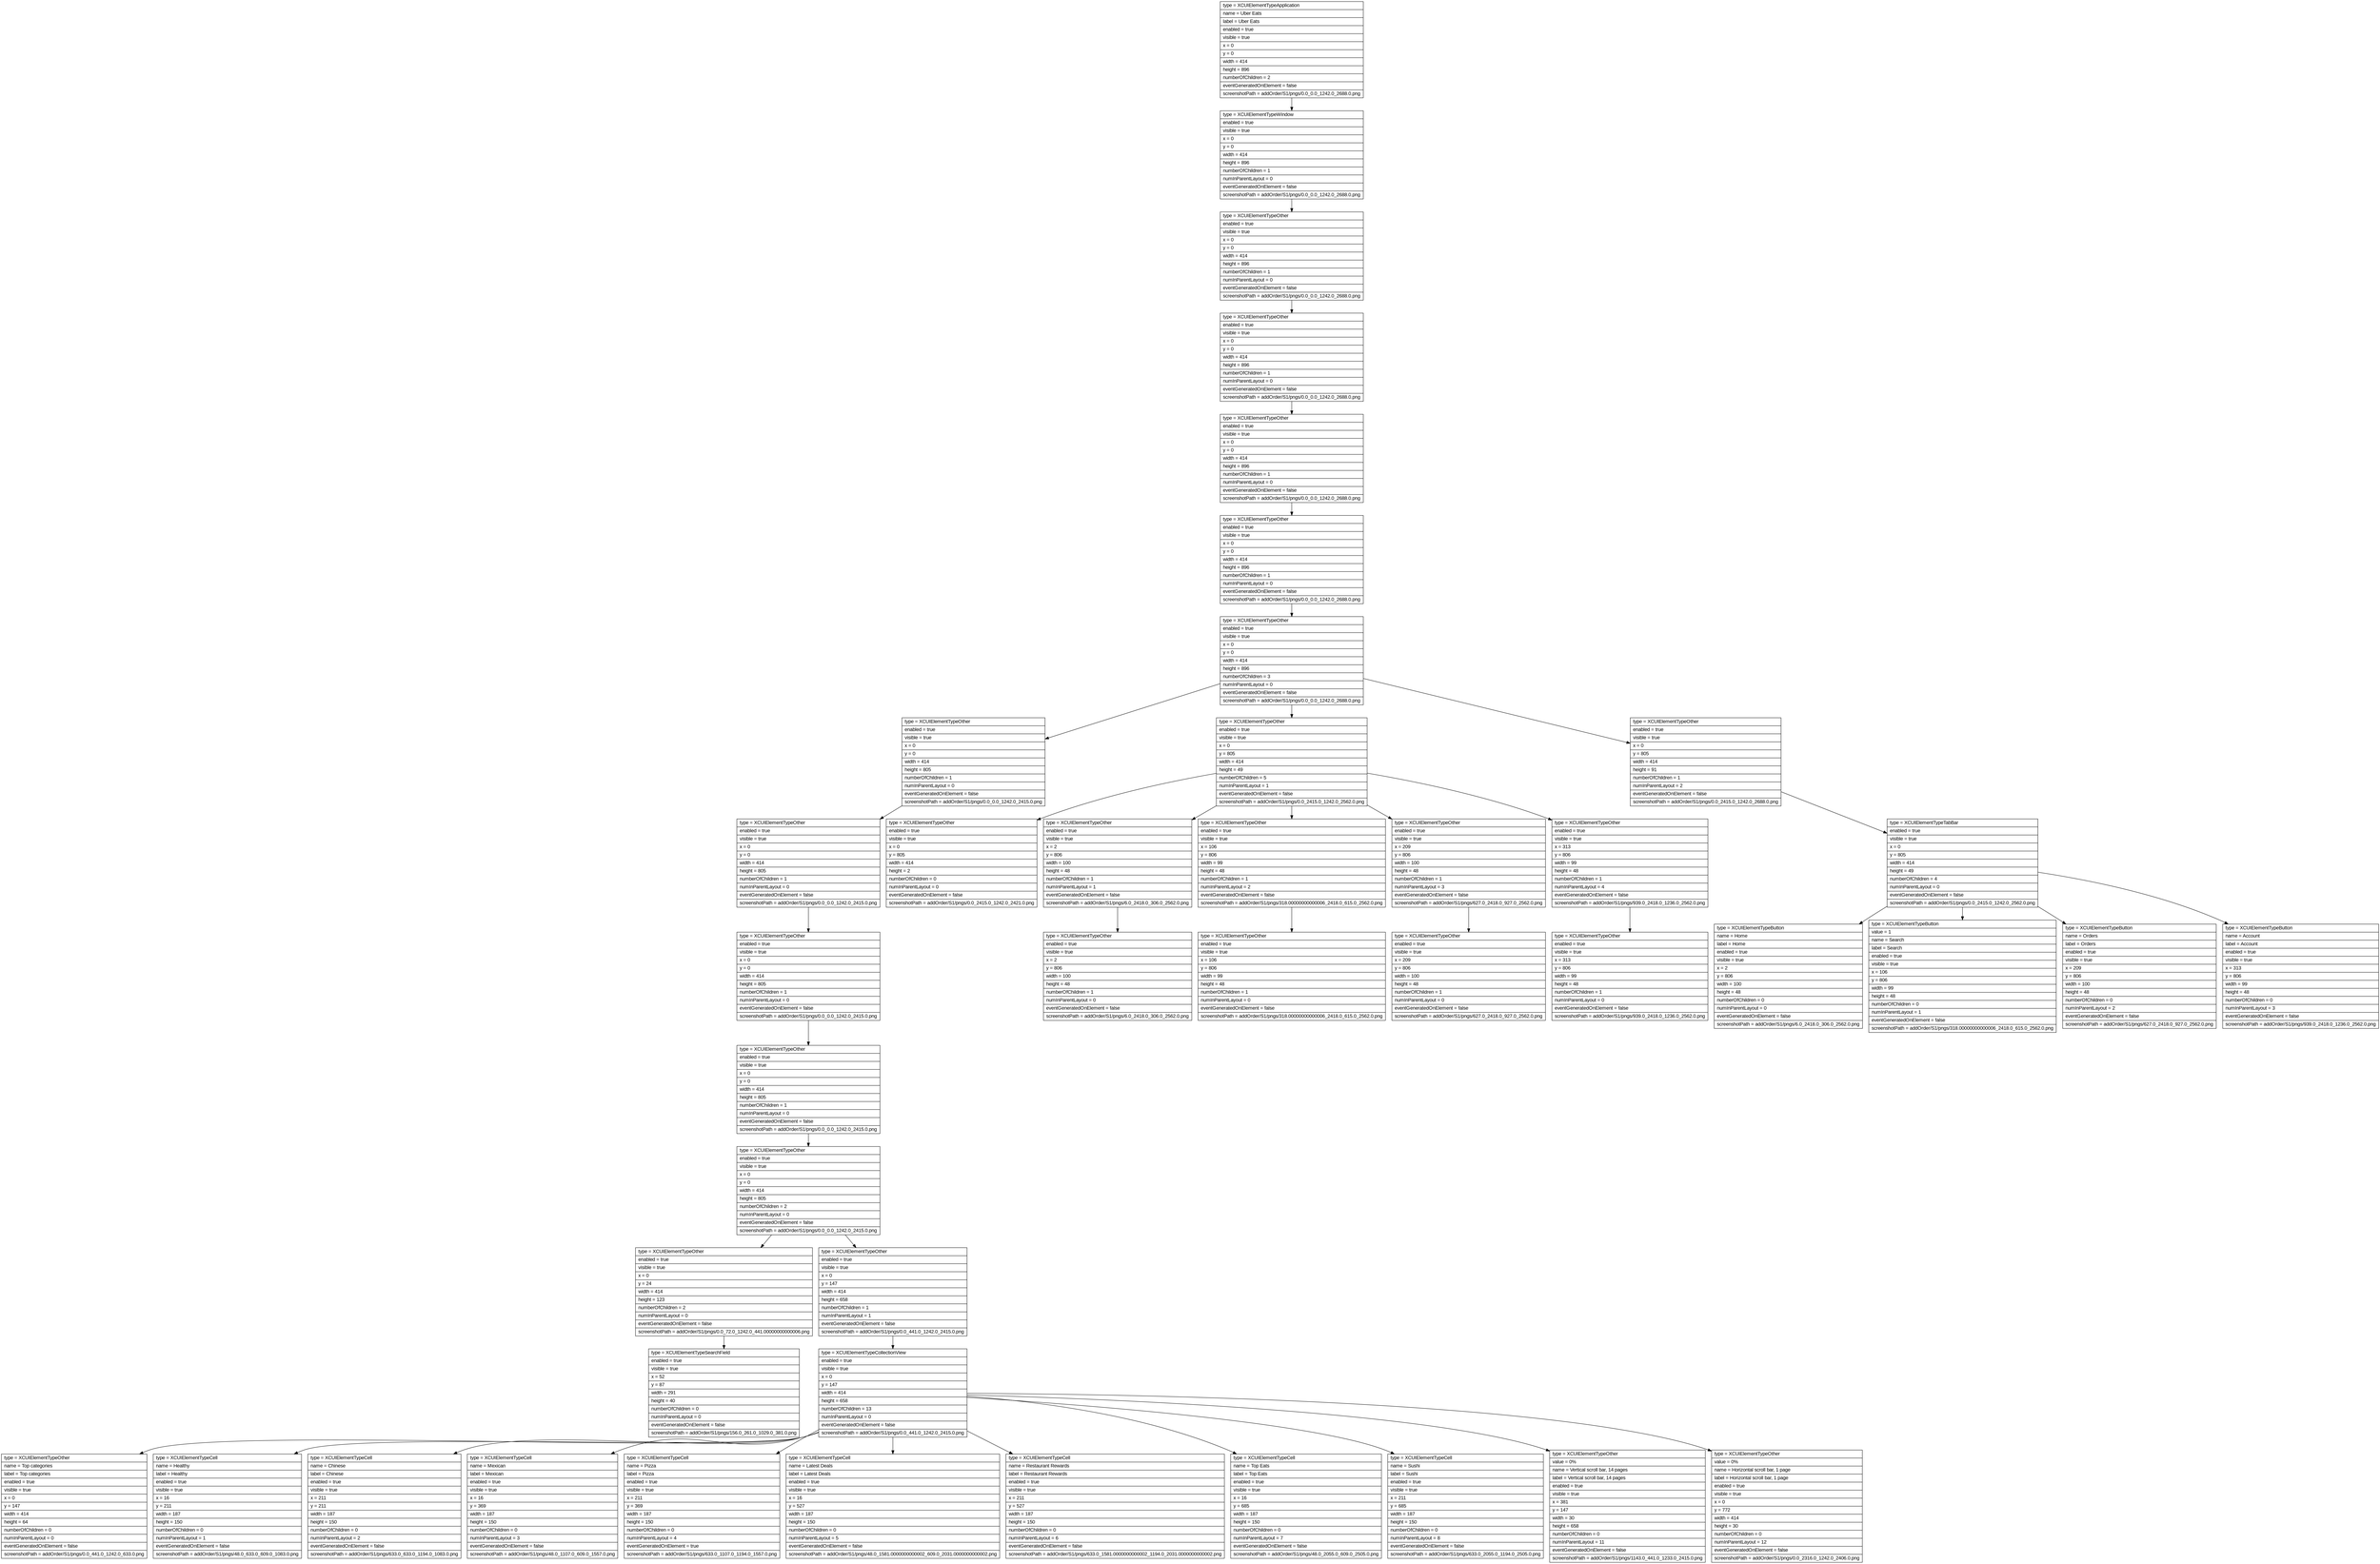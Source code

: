 digraph Layout {

	node [shape=record fontname=Arial];

	0	[label="{type = XCUIElementTypeApplication\l|name = Uber Eats\l|label = Uber Eats\l|enabled = true\l|visible = true\l|x = 0\l|y = 0\l|width = 414\l|height = 896\l|numberOfChildren = 2\l|eventGeneratedOnElement = false \l|screenshotPath = addOrder/S1/pngs/0.0_0.0_1242.0_2688.0.png\l}"]
	1	[label="{type = XCUIElementTypeWindow\l|enabled = true\l|visible = true\l|x = 0\l|y = 0\l|width = 414\l|height = 896\l|numberOfChildren = 1\l|numInParentLayout = 0\l|eventGeneratedOnElement = false \l|screenshotPath = addOrder/S1/pngs/0.0_0.0_1242.0_2688.0.png\l}"]
	2	[label="{type = XCUIElementTypeOther\l|enabled = true\l|visible = true\l|x = 0\l|y = 0\l|width = 414\l|height = 896\l|numberOfChildren = 1\l|numInParentLayout = 0\l|eventGeneratedOnElement = false \l|screenshotPath = addOrder/S1/pngs/0.0_0.0_1242.0_2688.0.png\l}"]
	3	[label="{type = XCUIElementTypeOther\l|enabled = true\l|visible = true\l|x = 0\l|y = 0\l|width = 414\l|height = 896\l|numberOfChildren = 1\l|numInParentLayout = 0\l|eventGeneratedOnElement = false \l|screenshotPath = addOrder/S1/pngs/0.0_0.0_1242.0_2688.0.png\l}"]
	4	[label="{type = XCUIElementTypeOther\l|enabled = true\l|visible = true\l|x = 0\l|y = 0\l|width = 414\l|height = 896\l|numberOfChildren = 1\l|numInParentLayout = 0\l|eventGeneratedOnElement = false \l|screenshotPath = addOrder/S1/pngs/0.0_0.0_1242.0_2688.0.png\l}"]
	5	[label="{type = XCUIElementTypeOther\l|enabled = true\l|visible = true\l|x = 0\l|y = 0\l|width = 414\l|height = 896\l|numberOfChildren = 1\l|numInParentLayout = 0\l|eventGeneratedOnElement = false \l|screenshotPath = addOrder/S1/pngs/0.0_0.0_1242.0_2688.0.png\l}"]
	6	[label="{type = XCUIElementTypeOther\l|enabled = true\l|visible = true\l|x = 0\l|y = 0\l|width = 414\l|height = 896\l|numberOfChildren = 3\l|numInParentLayout = 0\l|eventGeneratedOnElement = false \l|screenshotPath = addOrder/S1/pngs/0.0_0.0_1242.0_2688.0.png\l}"]
	7	[label="{type = XCUIElementTypeOther\l|enabled = true\l|visible = true\l|x = 0\l|y = 0\l|width = 414\l|height = 805\l|numberOfChildren = 1\l|numInParentLayout = 0\l|eventGeneratedOnElement = false \l|screenshotPath = addOrder/S1/pngs/0.0_0.0_1242.0_2415.0.png\l}"]
	8	[label="{type = XCUIElementTypeOther\l|enabled = true\l|visible = true\l|x = 0\l|y = 805\l|width = 414\l|height = 49\l|numberOfChildren = 5\l|numInParentLayout = 1\l|eventGeneratedOnElement = false \l|screenshotPath = addOrder/S1/pngs/0.0_2415.0_1242.0_2562.0.png\l}"]
	9	[label="{type = XCUIElementTypeOther\l|enabled = true\l|visible = true\l|x = 0\l|y = 805\l|width = 414\l|height = 91\l|numberOfChildren = 1\l|numInParentLayout = 2\l|eventGeneratedOnElement = false \l|screenshotPath = addOrder/S1/pngs/0.0_2415.0_1242.0_2688.0.png\l}"]
	10	[label="{type = XCUIElementTypeOther\l|enabled = true\l|visible = true\l|x = 0\l|y = 0\l|width = 414\l|height = 805\l|numberOfChildren = 1\l|numInParentLayout = 0\l|eventGeneratedOnElement = false \l|screenshotPath = addOrder/S1/pngs/0.0_0.0_1242.0_2415.0.png\l}"]
	11	[label="{type = XCUIElementTypeOther\l|enabled = true\l|visible = true\l|x = 0\l|y = 805\l|width = 414\l|height = 2\l|numberOfChildren = 0\l|numInParentLayout = 0\l|eventGeneratedOnElement = false \l|screenshotPath = addOrder/S1/pngs/0.0_2415.0_1242.0_2421.0.png\l}"]
	12	[label="{type = XCUIElementTypeOther\l|enabled = true\l|visible = true\l|x = 2\l|y = 806\l|width = 100\l|height = 48\l|numberOfChildren = 1\l|numInParentLayout = 1\l|eventGeneratedOnElement = false \l|screenshotPath = addOrder/S1/pngs/6.0_2418.0_306.0_2562.0.png\l}"]
	13	[label="{type = XCUIElementTypeOther\l|enabled = true\l|visible = true\l|x = 106\l|y = 806\l|width = 99\l|height = 48\l|numberOfChildren = 1\l|numInParentLayout = 2\l|eventGeneratedOnElement = false \l|screenshotPath = addOrder/S1/pngs/318.00000000000006_2418.0_615.0_2562.0.png\l}"]
	14	[label="{type = XCUIElementTypeOther\l|enabled = true\l|visible = true\l|x = 209\l|y = 806\l|width = 100\l|height = 48\l|numberOfChildren = 1\l|numInParentLayout = 3\l|eventGeneratedOnElement = false \l|screenshotPath = addOrder/S1/pngs/627.0_2418.0_927.0_2562.0.png\l}"]
	15	[label="{type = XCUIElementTypeOther\l|enabled = true\l|visible = true\l|x = 313\l|y = 806\l|width = 99\l|height = 48\l|numberOfChildren = 1\l|numInParentLayout = 4\l|eventGeneratedOnElement = false \l|screenshotPath = addOrder/S1/pngs/939.0_2418.0_1236.0_2562.0.png\l}"]
	16	[label="{type = XCUIElementTypeTabBar\l|enabled = true\l|visible = true\l|x = 0\l|y = 805\l|width = 414\l|height = 49\l|numberOfChildren = 4\l|numInParentLayout = 0\l|eventGeneratedOnElement = false \l|screenshotPath = addOrder/S1/pngs/0.0_2415.0_1242.0_2562.0.png\l}"]
	17	[label="{type = XCUIElementTypeOther\l|enabled = true\l|visible = true\l|x = 0\l|y = 0\l|width = 414\l|height = 805\l|numberOfChildren = 1\l|numInParentLayout = 0\l|eventGeneratedOnElement = false \l|screenshotPath = addOrder/S1/pngs/0.0_0.0_1242.0_2415.0.png\l}"]
	18	[label="{type = XCUIElementTypeOther\l|enabled = true\l|visible = true\l|x = 2\l|y = 806\l|width = 100\l|height = 48\l|numberOfChildren = 1\l|numInParentLayout = 0\l|eventGeneratedOnElement = false \l|screenshotPath = addOrder/S1/pngs/6.0_2418.0_306.0_2562.0.png\l}"]
	19	[label="{type = XCUIElementTypeOther\l|enabled = true\l|visible = true\l|x = 106\l|y = 806\l|width = 99\l|height = 48\l|numberOfChildren = 1\l|numInParentLayout = 0\l|eventGeneratedOnElement = false \l|screenshotPath = addOrder/S1/pngs/318.00000000000006_2418.0_615.0_2562.0.png\l}"]
	20	[label="{type = XCUIElementTypeOther\l|enabled = true\l|visible = true\l|x = 209\l|y = 806\l|width = 100\l|height = 48\l|numberOfChildren = 1\l|numInParentLayout = 0\l|eventGeneratedOnElement = false \l|screenshotPath = addOrder/S1/pngs/627.0_2418.0_927.0_2562.0.png\l}"]
	21	[label="{type = XCUIElementTypeOther\l|enabled = true\l|visible = true\l|x = 313\l|y = 806\l|width = 99\l|height = 48\l|numberOfChildren = 1\l|numInParentLayout = 0\l|eventGeneratedOnElement = false \l|screenshotPath = addOrder/S1/pngs/939.0_2418.0_1236.0_2562.0.png\l}"]
	22	[label="{type = XCUIElementTypeButton\l|name = Home\l|label = Home\l|enabled = true\l|visible = true\l|x = 2\l|y = 806\l|width = 100\l|height = 48\l|numberOfChildren = 0\l|numInParentLayout = 0\l|eventGeneratedOnElement = false \l|screenshotPath = addOrder/S1/pngs/6.0_2418.0_306.0_2562.0.png\l}"]
	23	[label="{type = XCUIElementTypeButton\l|value = 1\l|name = Search\l|label = Search\l|enabled = true\l|visible = true\l|x = 106\l|y = 806\l|width = 99\l|height = 48\l|numberOfChildren = 0\l|numInParentLayout = 1\l|eventGeneratedOnElement = false \l|screenshotPath = addOrder/S1/pngs/318.00000000000006_2418.0_615.0_2562.0.png\l}"]
	24	[label="{type = XCUIElementTypeButton\l|name = Orders\l|label = Orders\l|enabled = true\l|visible = true\l|x = 209\l|y = 806\l|width = 100\l|height = 48\l|numberOfChildren = 0\l|numInParentLayout = 2\l|eventGeneratedOnElement = false \l|screenshotPath = addOrder/S1/pngs/627.0_2418.0_927.0_2562.0.png\l}"]
	25	[label="{type = XCUIElementTypeButton\l|name = Account\l|label = Account\l|enabled = true\l|visible = true\l|x = 313\l|y = 806\l|width = 99\l|height = 48\l|numberOfChildren = 0\l|numInParentLayout = 3\l|eventGeneratedOnElement = false \l|screenshotPath = addOrder/S1/pngs/939.0_2418.0_1236.0_2562.0.png\l}"]
	26	[label="{type = XCUIElementTypeOther\l|enabled = true\l|visible = true\l|x = 0\l|y = 0\l|width = 414\l|height = 805\l|numberOfChildren = 1\l|numInParentLayout = 0\l|eventGeneratedOnElement = false \l|screenshotPath = addOrder/S1/pngs/0.0_0.0_1242.0_2415.0.png\l}"]
	27	[label="{type = XCUIElementTypeOther\l|enabled = true\l|visible = true\l|x = 0\l|y = 0\l|width = 414\l|height = 805\l|numberOfChildren = 2\l|numInParentLayout = 0\l|eventGeneratedOnElement = false \l|screenshotPath = addOrder/S1/pngs/0.0_0.0_1242.0_2415.0.png\l}"]
	28	[label="{type = XCUIElementTypeOther\l|enabled = true\l|visible = true\l|x = 0\l|y = 24\l|width = 414\l|height = 123\l|numberOfChildren = 2\l|numInParentLayout = 0\l|eventGeneratedOnElement = false \l|screenshotPath = addOrder/S1/pngs/0.0_72.0_1242.0_441.00000000000006.png\l}"]
	29	[label="{type = XCUIElementTypeOther\l|enabled = true\l|visible = true\l|x = 0\l|y = 147\l|width = 414\l|height = 658\l|numberOfChildren = 1\l|numInParentLayout = 1\l|eventGeneratedOnElement = false \l|screenshotPath = addOrder/S1/pngs/0.0_441.0_1242.0_2415.0.png\l}"]
	30	[label="{type = XCUIElementTypeSearchField\l|enabled = true\l|visible = true\l|x = 52\l|y = 87\l|width = 291\l|height = 40\l|numberOfChildren = 0\l|numInParentLayout = 0\l|eventGeneratedOnElement = false \l|screenshotPath = addOrder/S1/pngs/156.0_261.0_1029.0_381.0.png\l}"]
	31	[label="{type = XCUIElementTypeCollectionView\l|enabled = true\l|visible = true\l|x = 0\l|y = 147\l|width = 414\l|height = 658\l|numberOfChildren = 13\l|numInParentLayout = 0\l|eventGeneratedOnElement = false \l|screenshotPath = addOrder/S1/pngs/0.0_441.0_1242.0_2415.0.png\l}"]
	32	[label="{type = XCUIElementTypeOther\l|name = Top categories\l|label = Top categories\l|enabled = true\l|visible = true\l|x = 0\l|y = 147\l|width = 414\l|height = 64\l|numberOfChildren = 0\l|numInParentLayout = 0\l|eventGeneratedOnElement = false \l|screenshotPath = addOrder/S1/pngs/0.0_441.0_1242.0_633.0.png\l}"]
	33	[label="{type = XCUIElementTypeCell\l|name = Healthy\l|label = Healthy\l|enabled = true\l|visible = true\l|x = 16\l|y = 211\l|width = 187\l|height = 150\l|numberOfChildren = 0\l|numInParentLayout = 1\l|eventGeneratedOnElement = false \l|screenshotPath = addOrder/S1/pngs/48.0_633.0_609.0_1083.0.png\l}"]
	34	[label="{type = XCUIElementTypeCell\l|name = Chinese\l|label = Chinese\l|enabled = true\l|visible = true\l|x = 211\l|y = 211\l|width = 187\l|height = 150\l|numberOfChildren = 0\l|numInParentLayout = 2\l|eventGeneratedOnElement = false \l|screenshotPath = addOrder/S1/pngs/633.0_633.0_1194.0_1083.0.png\l}"]
	35	[label="{type = XCUIElementTypeCell\l|name = Mexican\l|label = Mexican\l|enabled = true\l|visible = true\l|x = 16\l|y = 369\l|width = 187\l|height = 150\l|numberOfChildren = 0\l|numInParentLayout = 3\l|eventGeneratedOnElement = false \l|screenshotPath = addOrder/S1/pngs/48.0_1107.0_609.0_1557.0.png\l}"]
	36	[label="{type = XCUIElementTypeCell\l|name = Pizza\l|label = Pizza\l|enabled = true\l|visible = true\l|x = 211\l|y = 369\l|width = 187\l|height = 150\l|numberOfChildren = 0\l|numInParentLayout = 4\l|eventGeneratedOnElement = true \l|screenshotPath = addOrder/S1/pngs/633.0_1107.0_1194.0_1557.0.png\l}"]
	37	[label="{type = XCUIElementTypeCell\l|name = Latest Deals\l|label = Latest Deals\l|enabled = true\l|visible = true\l|x = 16\l|y = 527\l|width = 187\l|height = 150\l|numberOfChildren = 0\l|numInParentLayout = 5\l|eventGeneratedOnElement = false \l|screenshotPath = addOrder/S1/pngs/48.0_1581.0000000000002_609.0_2031.0000000000002.png\l}"]
	38	[label="{type = XCUIElementTypeCell\l|name = Restaurant Rewards\l|label = Restaurant Rewards\l|enabled = true\l|visible = true\l|x = 211\l|y = 527\l|width = 187\l|height = 150\l|numberOfChildren = 0\l|numInParentLayout = 6\l|eventGeneratedOnElement = false \l|screenshotPath = addOrder/S1/pngs/633.0_1581.0000000000002_1194.0_2031.0000000000002.png\l}"]
	39	[label="{type = XCUIElementTypeCell\l|name = Top Eats\l|label = Top Eats\l|enabled = true\l|visible = true\l|x = 16\l|y = 685\l|width = 187\l|height = 150\l|numberOfChildren = 0\l|numInParentLayout = 7\l|eventGeneratedOnElement = false \l|screenshotPath = addOrder/S1/pngs/48.0_2055.0_609.0_2505.0.png\l}"]
	40	[label="{type = XCUIElementTypeCell\l|name = Sushi\l|label = Sushi\l|enabled = true\l|visible = true\l|x = 211\l|y = 685\l|width = 187\l|height = 150\l|numberOfChildren = 0\l|numInParentLayout = 8\l|eventGeneratedOnElement = false \l|screenshotPath = addOrder/S1/pngs/633.0_2055.0_1194.0_2505.0.png\l}"]
	41	[label="{type = XCUIElementTypeOther\l|value = 0%\l|name = Vertical scroll bar, 14 pages\l|label = Vertical scroll bar, 14 pages\l|enabled = true\l|visible = true\l|x = 381\l|y = 147\l|width = 30\l|height = 658\l|numberOfChildren = 0\l|numInParentLayout = 11\l|eventGeneratedOnElement = false \l|screenshotPath = addOrder/S1/pngs/1143.0_441.0_1233.0_2415.0.png\l}"]
	42	[label="{type = XCUIElementTypeOther\l|value = 0%\l|name = Horizontal scroll bar, 1 page\l|label = Horizontal scroll bar, 1 page\l|enabled = true\l|visible = true\l|x = 0\l|y = 772\l|width = 414\l|height = 30\l|numberOfChildren = 0\l|numInParentLayout = 12\l|eventGeneratedOnElement = false \l|screenshotPath = addOrder/S1/pngs/0.0_2316.0_1242.0_2406.0.png\l}"]


	0 -> 1
	1 -> 2
	2 -> 3
	3 -> 4
	4 -> 5
	5 -> 6
	6 -> 7
	6 -> 8
	6 -> 9
	7 -> 10
	8 -> 11
	8 -> 12
	8 -> 13
	8 -> 14
	8 -> 15
	9 -> 16
	10 -> 17
	12 -> 18
	13 -> 19
	14 -> 20
	15 -> 21
	16 -> 22
	16 -> 23
	16 -> 24
	16 -> 25
	17 -> 26
	26 -> 27
	27 -> 28
	27 -> 29
	28 -> 30
	29 -> 31
	31 -> 32
	31 -> 33
	31 -> 34
	31 -> 35
	31 -> 36
	31 -> 37
	31 -> 38
	31 -> 39
	31 -> 40
	31 -> 41
	31 -> 42


}